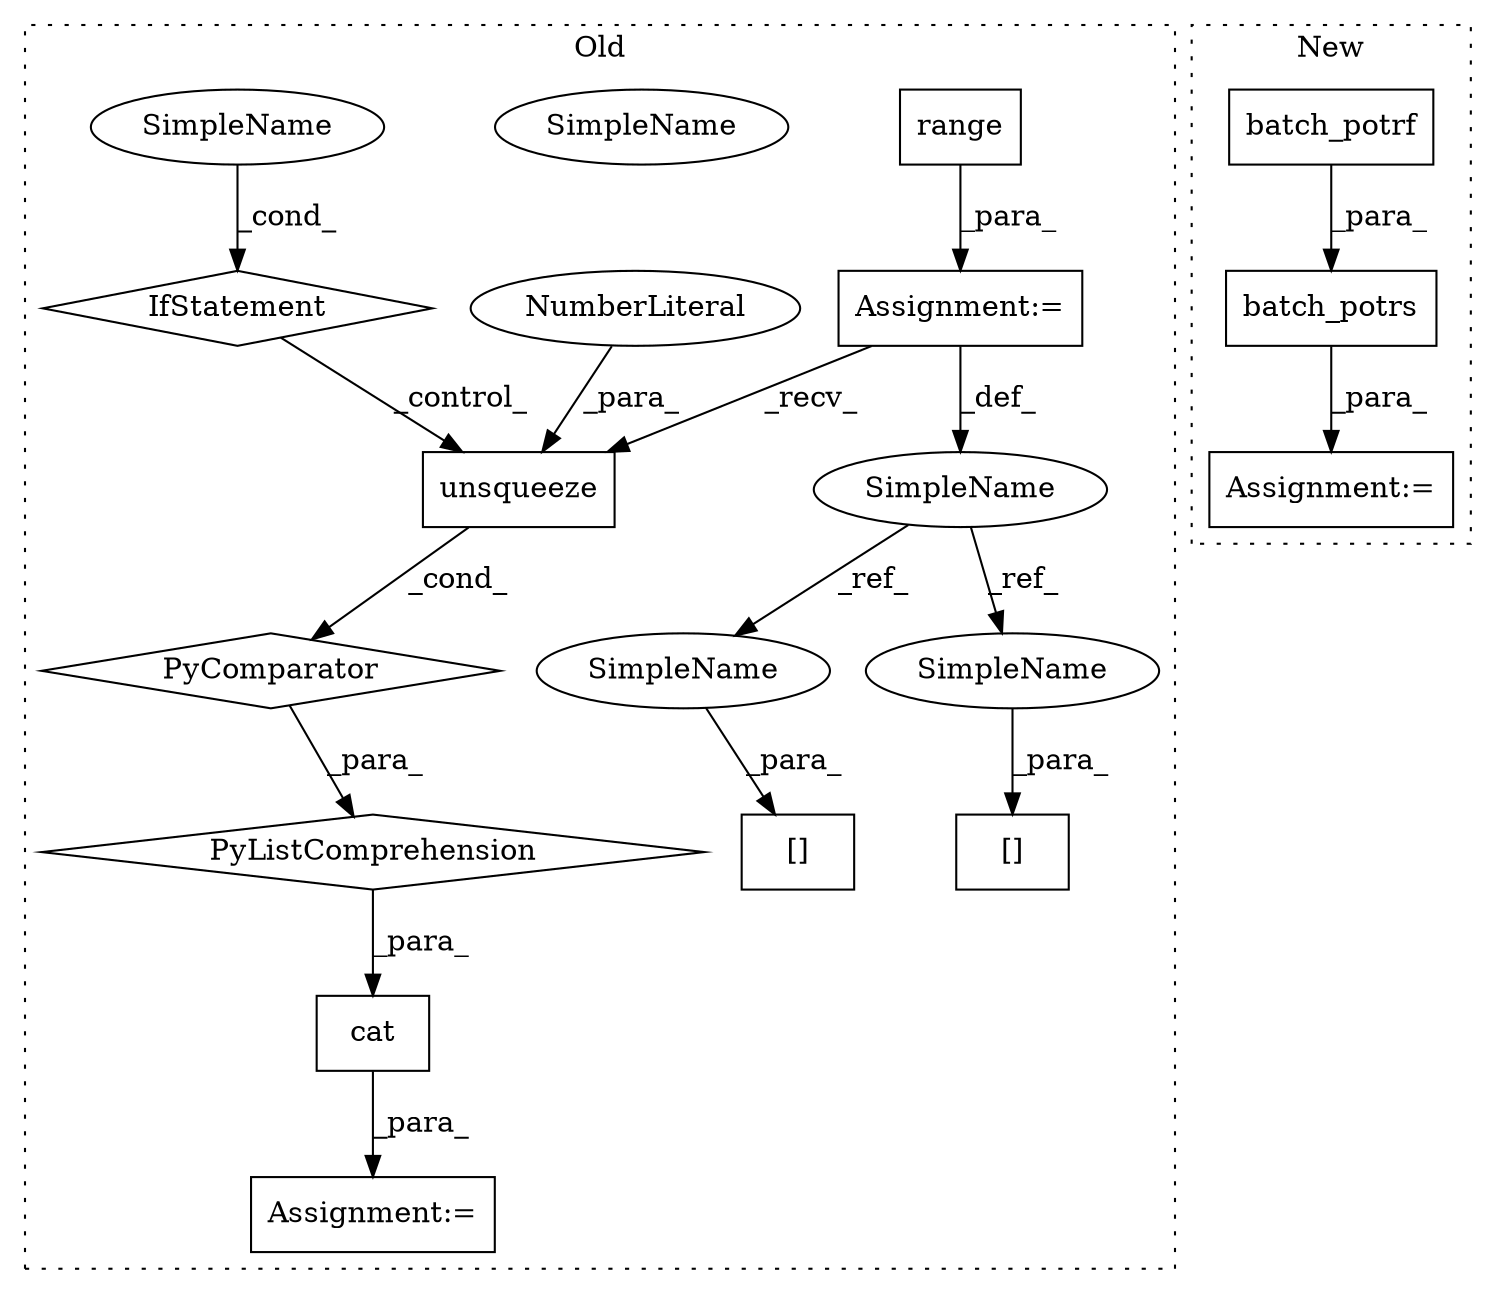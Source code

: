 digraph G {
subgraph cluster0 {
1 [label="[]" a="2" s="4523,4537" l="13,1" shape="box"];
3 [label="SimpleName" a="42" s="4642" l="1" shape="ellipse"];
4 [label="[]" a="2" s="4539,4552" l="12,1" shape="box"];
5 [label="range" a="32" s="4646,4671" l="6,1" shape="box"];
6 [label="PyComparator" a="113" s="4639" l="42" shape="diamond"];
7 [label="unsqueeze" a="32" s="4563,4574" l="10,1" shape="box"];
8 [label="NumberLiteral" a="34" s="4573" l="1" shape="ellipse"];
9 [label="PyListComprehension" a="109" s="4511" l="178" shape="diamond"];
10 [label="IfStatement" a="25" s="4639" l="42" shape="diamond"];
11 [label="SimpleName" a="42" s="4676" l="5" shape="ellipse"];
12 [label="cat" a="32" s="4494,4689" l="17,-5" shape="box"];
13 [label="Assignment:=" a="7" s="4639" l="42" shape="box"];
14 [label="Assignment:=" a="7" s="4487" l="1" shape="box"];
17 [label="SimpleName" a="42" s="4551" l="1" shape="ellipse"];
18 [label="SimpleName" a="42" s="4536" l="1" shape="ellipse"];
19 [label="SimpleName" a="42" s="4676" l="5" shape="ellipse"];
label = "Old";
style="dotted";
}
subgraph cluster1 {
2 [label="batch_potrs" a="32" s="4546,4595" l="12,1" shape="box"];
15 [label="Assignment:=" a="7" s="4545" l="1" shape="box"];
16 [label="batch_potrf" a="32" s="4571,4594" l="12,1" shape="box"];
label = "New";
style="dotted";
}
2 -> 15 [label="_para_"];
3 -> 18 [label="_ref_"];
3 -> 17 [label="_ref_"];
5 -> 13 [label="_para_"];
6 -> 9 [label="_para_"];
7 -> 6 [label="_cond_"];
8 -> 7 [label="_para_"];
9 -> 12 [label="_para_"];
10 -> 7 [label="_control_"];
12 -> 14 [label="_para_"];
13 -> 3 [label="_def_"];
13 -> 7 [label="_recv_"];
16 -> 2 [label="_para_"];
17 -> 4 [label="_para_"];
18 -> 1 [label="_para_"];
19 -> 10 [label="_cond_"];
}